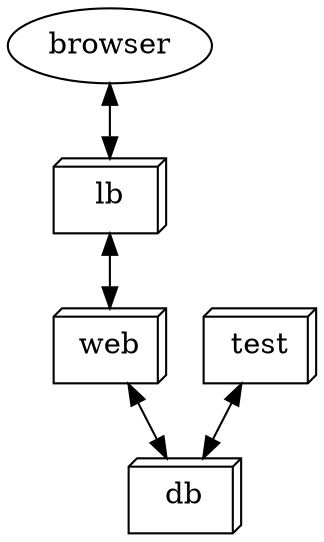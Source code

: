 digraph "server-architecture" {
  node [shape = box3d];

  browser -> lb [dir = both, shape = oval];
  lb -> web [dir = both];
  web -> db [dir = both];
  test -> db [dir = both];

  browser [shape = oval];
}
